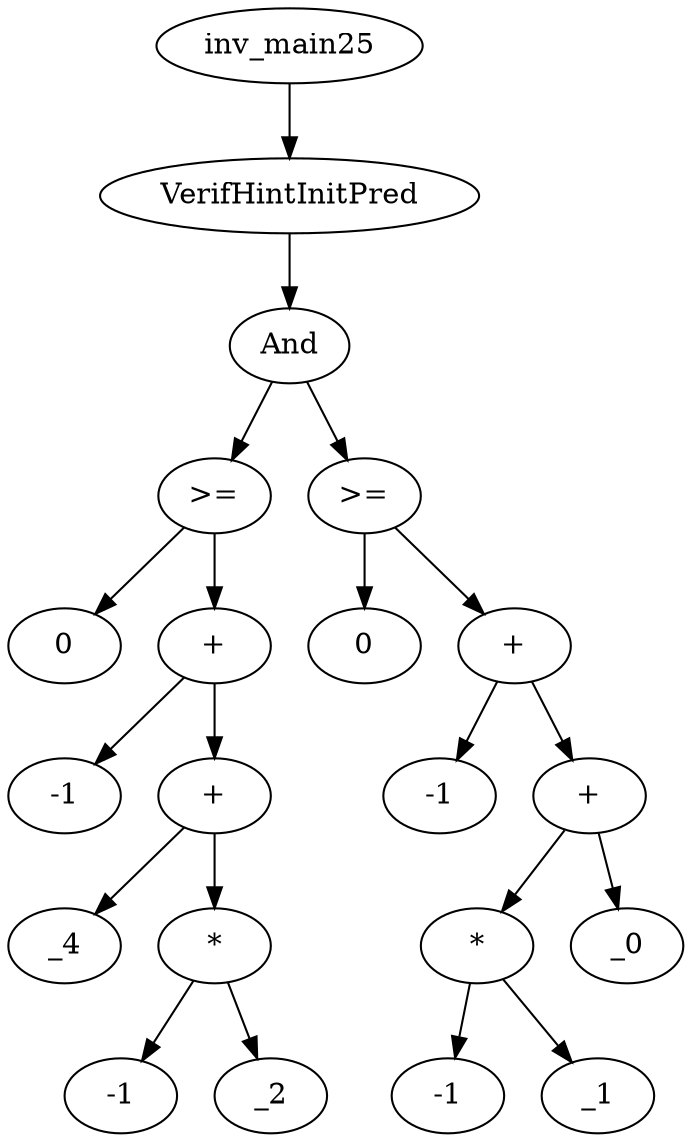 digraph dag {
0 [label="inv_main25"];
1 [label="VerifHintInitPred"];
2 [label="And"];
3 [label=">="];
4 [label="0"];
5 [label="+"];
6 [label="-1"];
7 [label="+"];
8 [label="_4"];
9 [label="*"];
10 [label="-1"];
11 [label="_2"];
12 [label=">="];
13 [label="0"];
14 [label="+"];
15 [label="-1"];
16 [label="+"];
17 [label="*"];
18 [label="-1"];
19 [label="_1"];
20 [label="_0"];
0->1
1->2
2->3
2 -> 12
3->5
3 -> 4
5->7
5 -> 6
7->9
7 -> 8
9->11
9 -> 10
12->14
12 -> 13
14->16
14 -> 15
16->17
16 -> 20
17->19
17 -> 18
}
